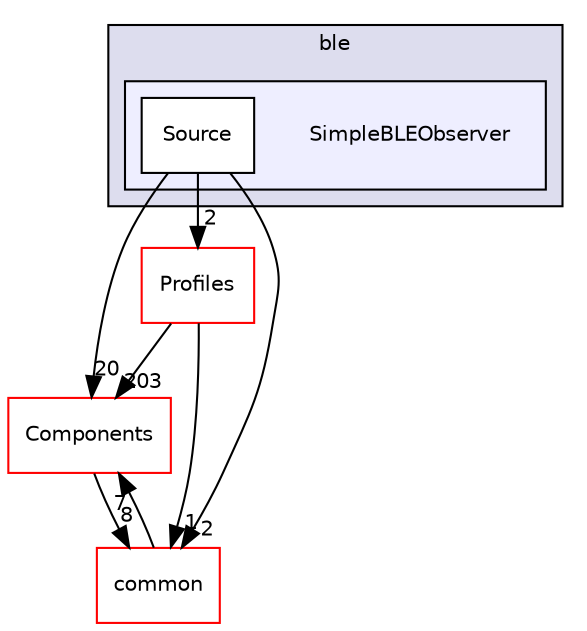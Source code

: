 digraph "C:/Work.git/ble/BLE-CC254x-1.4.0/Projects/ble/SimpleBLEObserver" {
  compound=true
  node [ fontsize="10", fontname="Helvetica"];
  edge [ labelfontsize="10", labelfontname="Helvetica"];
  subgraph clusterdir_116175837578d417cf55547b959ccd07 {
    graph [ bgcolor="#ddddee", pencolor="black", label="ble" fontname="Helvetica", fontsize="10", URL="dir_116175837578d417cf55547b959ccd07.html"]
  subgraph clusterdir_e8eb803a552b23f93b430f947e6538eb {
    graph [ bgcolor="#eeeeff", pencolor="black", label="" URL="dir_e8eb803a552b23f93b430f947e6538eb.html"];
    dir_e8eb803a552b23f93b430f947e6538eb [shape=plaintext label="SimpleBLEObserver"];
    dir_5a8a8b7b952fa75cffc96b43b8ec42f6 [shape=box label="Source" color="black" fillcolor="white" style="filled" URL="dir_5a8a8b7b952fa75cffc96b43b8ec42f6.html"];
  }
  }
  dir_7a2b63247ca617f0e1ef727740be8a23 [shape=box label="Components" fillcolor="white" style="filled" color="red" URL="dir_7a2b63247ca617f0e1ef727740be8a23.html"];
  dir_bbf25acfb389de4a0b62fe1493a77c04 [shape=box label="Profiles" fillcolor="white" style="filled" color="red" URL="dir_bbf25acfb389de4a0b62fe1493a77c04.html"];
  dir_75d9d4b6f44aa532429bfdb05dd9374d [shape=box label="common" fillcolor="white" style="filled" color="red" URL="dir_75d9d4b6f44aa532429bfdb05dd9374d.html"];
  dir_7a2b63247ca617f0e1ef727740be8a23->dir_75d9d4b6f44aa532429bfdb05dd9374d [headlabel="8", labeldistance=1.5 headhref="dir_000001_000049.html"];
  dir_bbf25acfb389de4a0b62fe1493a77c04->dir_7a2b63247ca617f0e1ef727740be8a23 [headlabel="203", labeldistance=1.5 headhref="dir_000078_000001.html"];
  dir_bbf25acfb389de4a0b62fe1493a77c04->dir_75d9d4b6f44aa532429bfdb05dd9374d [headlabel="1", labeldistance=1.5 headhref="dir_000078_000049.html"];
  dir_5a8a8b7b952fa75cffc96b43b8ec42f6->dir_7a2b63247ca617f0e1ef727740be8a23 [headlabel="20", labeldistance=1.5 headhref="dir_000107_000001.html"];
  dir_5a8a8b7b952fa75cffc96b43b8ec42f6->dir_bbf25acfb389de4a0b62fe1493a77c04 [headlabel="2", labeldistance=1.5 headhref="dir_000107_000078.html"];
  dir_5a8a8b7b952fa75cffc96b43b8ec42f6->dir_75d9d4b6f44aa532429bfdb05dd9374d [headlabel="2", labeldistance=1.5 headhref="dir_000107_000049.html"];
  dir_75d9d4b6f44aa532429bfdb05dd9374d->dir_7a2b63247ca617f0e1ef727740be8a23 [headlabel="7", labeldistance=1.5 headhref="dir_000049_000001.html"];
}
